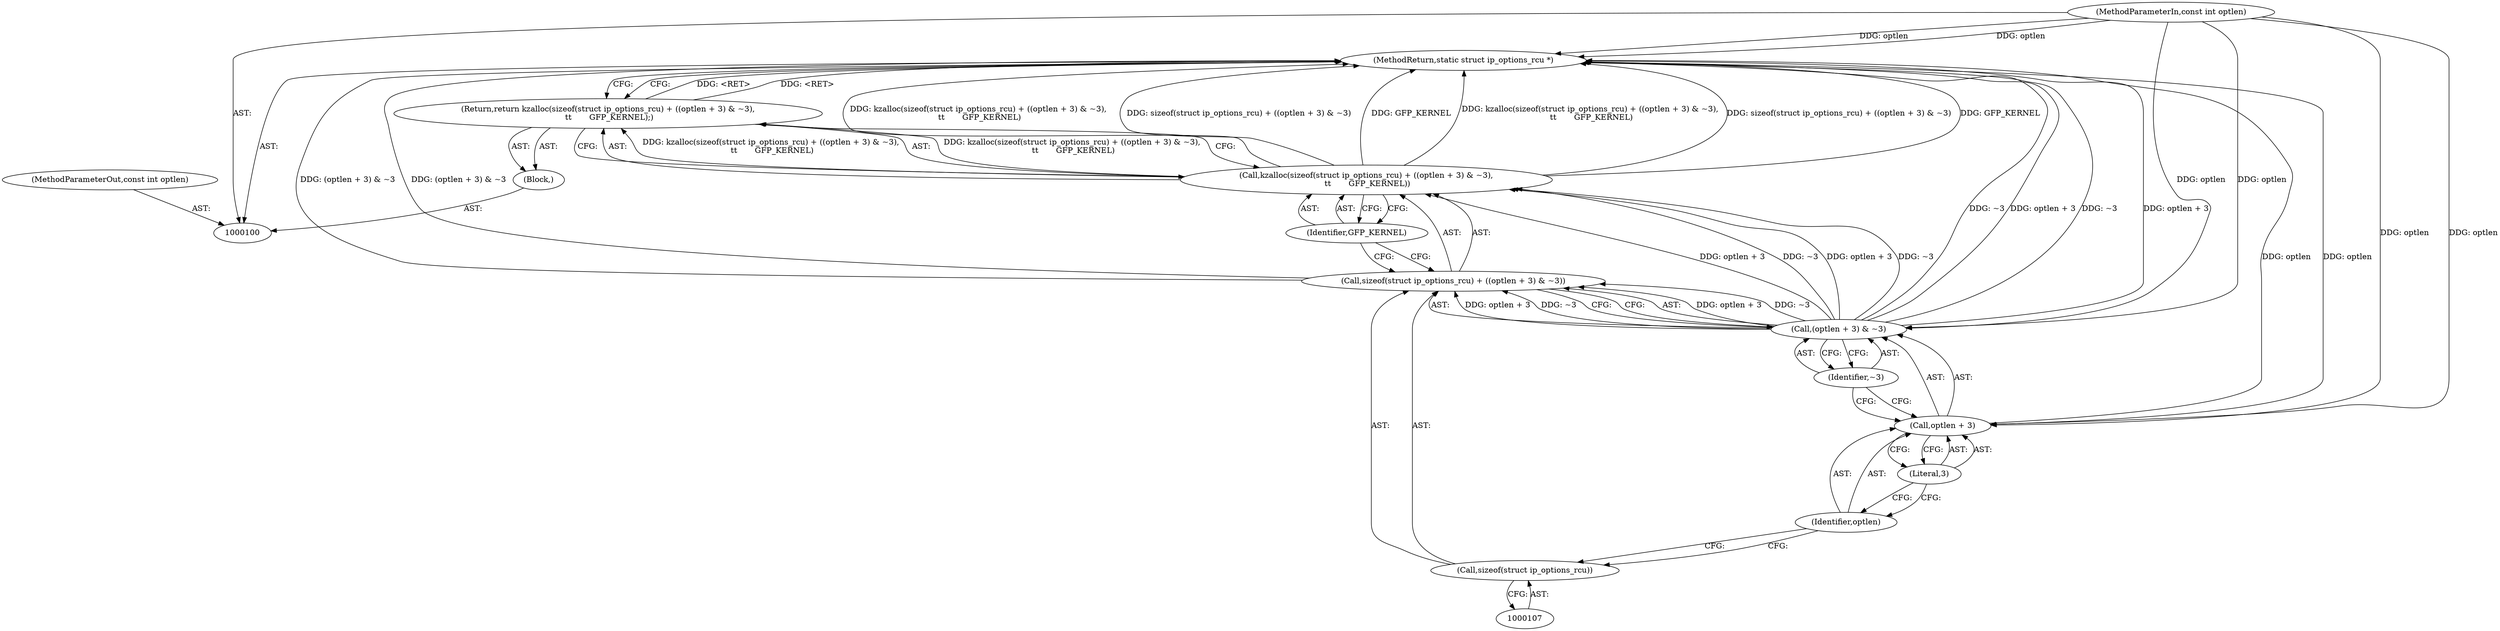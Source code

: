 digraph "0_linux_f6d8bd051c391c1c0458a30b2a7abcd939329259_18" {
"1000114" [label="(MethodReturn,static struct ip_options_rcu *)"];
"1000101" [label="(MethodParameterIn,const int optlen)"];
"1000140" [label="(MethodParameterOut,const int optlen)"];
"1000102" [label="(Block,)"];
"1000103" [label="(Return,return kzalloc(sizeof(struct ip_options_rcu) + ((optlen + 3) & ~3),\n \t\t       GFP_KERNEL);)"];
"1000105" [label="(Call,sizeof(struct ip_options_rcu) + ((optlen + 3) & ~3))"];
"1000106" [label="(Call,sizeof(struct ip_options_rcu))"];
"1000108" [label="(Call,(optlen + 3) & ~3)"];
"1000109" [label="(Call,optlen + 3)"];
"1000110" [label="(Identifier,optlen)"];
"1000111" [label="(Literal,3)"];
"1000112" [label="(Identifier,~3)"];
"1000104" [label="(Call,kzalloc(sizeof(struct ip_options_rcu) + ((optlen + 3) & ~3),\n \t\t       GFP_KERNEL))"];
"1000113" [label="(Identifier,GFP_KERNEL)"];
"1000114" -> "1000100"  [label="AST: "];
"1000114" -> "1000103"  [label="CFG: "];
"1000103" -> "1000114"  [label="DDG: <RET>"];
"1000105" -> "1000114"  [label="DDG: (optlen + 3) & ~3"];
"1000104" -> "1000114"  [label="DDG: kzalloc(sizeof(struct ip_options_rcu) + ((optlen + 3) & ~3),\n \t\t       GFP_KERNEL)"];
"1000104" -> "1000114"  [label="DDG: sizeof(struct ip_options_rcu) + ((optlen + 3) & ~3)"];
"1000104" -> "1000114"  [label="DDG: GFP_KERNEL"];
"1000108" -> "1000114"  [label="DDG: ~3"];
"1000108" -> "1000114"  [label="DDG: optlen + 3"];
"1000101" -> "1000114"  [label="DDG: optlen"];
"1000109" -> "1000114"  [label="DDG: optlen"];
"1000101" -> "1000100"  [label="AST: "];
"1000101" -> "1000114"  [label="DDG: optlen"];
"1000101" -> "1000108"  [label="DDG: optlen"];
"1000101" -> "1000109"  [label="DDG: optlen"];
"1000140" -> "1000100"  [label="AST: "];
"1000102" -> "1000100"  [label="AST: "];
"1000103" -> "1000102"  [label="AST: "];
"1000103" -> "1000102"  [label="AST: "];
"1000103" -> "1000104"  [label="CFG: "];
"1000104" -> "1000103"  [label="AST: "];
"1000114" -> "1000103"  [label="CFG: "];
"1000103" -> "1000114"  [label="DDG: <RET>"];
"1000104" -> "1000103"  [label="DDG: kzalloc(sizeof(struct ip_options_rcu) + ((optlen + 3) & ~3),\n \t\t       GFP_KERNEL)"];
"1000105" -> "1000104"  [label="AST: "];
"1000105" -> "1000108"  [label="CFG: "];
"1000106" -> "1000105"  [label="AST: "];
"1000108" -> "1000105"  [label="AST: "];
"1000113" -> "1000105"  [label="CFG: "];
"1000105" -> "1000114"  [label="DDG: (optlen + 3) & ~3"];
"1000108" -> "1000105"  [label="DDG: optlen + 3"];
"1000108" -> "1000105"  [label="DDG: ~3"];
"1000106" -> "1000105"  [label="AST: "];
"1000106" -> "1000107"  [label="CFG: "];
"1000107" -> "1000106"  [label="AST: "];
"1000110" -> "1000106"  [label="CFG: "];
"1000108" -> "1000105"  [label="AST: "];
"1000108" -> "1000112"  [label="CFG: "];
"1000109" -> "1000108"  [label="AST: "];
"1000112" -> "1000108"  [label="AST: "];
"1000105" -> "1000108"  [label="CFG: "];
"1000108" -> "1000114"  [label="DDG: ~3"];
"1000108" -> "1000114"  [label="DDG: optlen + 3"];
"1000108" -> "1000104"  [label="DDG: optlen + 3"];
"1000108" -> "1000104"  [label="DDG: ~3"];
"1000108" -> "1000105"  [label="DDG: optlen + 3"];
"1000108" -> "1000105"  [label="DDG: ~3"];
"1000101" -> "1000108"  [label="DDG: optlen"];
"1000109" -> "1000108"  [label="AST: "];
"1000109" -> "1000111"  [label="CFG: "];
"1000110" -> "1000109"  [label="AST: "];
"1000111" -> "1000109"  [label="AST: "];
"1000112" -> "1000109"  [label="CFG: "];
"1000109" -> "1000114"  [label="DDG: optlen"];
"1000101" -> "1000109"  [label="DDG: optlen"];
"1000110" -> "1000109"  [label="AST: "];
"1000110" -> "1000106"  [label="CFG: "];
"1000111" -> "1000110"  [label="CFG: "];
"1000111" -> "1000109"  [label="AST: "];
"1000111" -> "1000110"  [label="CFG: "];
"1000109" -> "1000111"  [label="CFG: "];
"1000112" -> "1000108"  [label="AST: "];
"1000112" -> "1000109"  [label="CFG: "];
"1000108" -> "1000112"  [label="CFG: "];
"1000104" -> "1000103"  [label="AST: "];
"1000104" -> "1000113"  [label="CFG: "];
"1000105" -> "1000104"  [label="AST: "];
"1000113" -> "1000104"  [label="AST: "];
"1000103" -> "1000104"  [label="CFG: "];
"1000104" -> "1000114"  [label="DDG: kzalloc(sizeof(struct ip_options_rcu) + ((optlen + 3) & ~3),\n \t\t       GFP_KERNEL)"];
"1000104" -> "1000114"  [label="DDG: sizeof(struct ip_options_rcu) + ((optlen + 3) & ~3)"];
"1000104" -> "1000114"  [label="DDG: GFP_KERNEL"];
"1000104" -> "1000103"  [label="DDG: kzalloc(sizeof(struct ip_options_rcu) + ((optlen + 3) & ~3),\n \t\t       GFP_KERNEL)"];
"1000108" -> "1000104"  [label="DDG: optlen + 3"];
"1000108" -> "1000104"  [label="DDG: ~3"];
"1000113" -> "1000104"  [label="AST: "];
"1000113" -> "1000105"  [label="CFG: "];
"1000104" -> "1000113"  [label="CFG: "];
}
